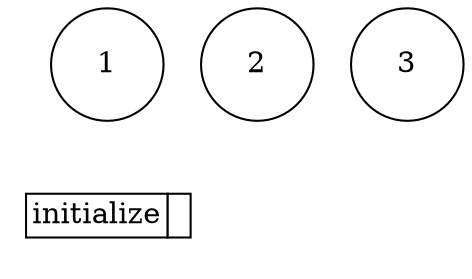 digraph {
  rankdir=TB;
  labeljust="l";
  subgraph dependence_graph {
    ranksep=0.20;
    node[height=0.75];

1[shape=circle, style=filled fillcolor="#ffffff" fontcolor="#000000"];
2[shape=circle, style=filled fillcolor="#ffffff" fontcolor="#000000"];
3[shape=circle, style=filled fillcolor="#ffffff" fontcolor="#000000"];  }
  subgraph legend {
    rank=sink;
    node [shape=plaintext, height=0.75];
    ranksep=0.20;
    label = "Legend";
    key [label=<
      <table border="0" cellpadding="2" cellspacing="0" cellborder="1">
<tr>
<td align="right">initialize</td>
<td bgcolor="#ffffff">&nbsp;</td>
</tr>
      </table>
    >]
  }
}
